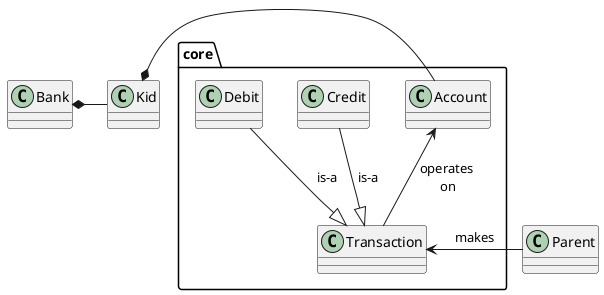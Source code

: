 @startuml

class Bank
class Kid
class Parent

package core {
    class Account
    class Transaction
    class Credit
    class Debit
}

Debit --|> Transaction : is-a
Credit --|> Transaction : is-a

Bank *- Kid
Kid *- Account
Account <-- Transaction :  operates \non
Transaction <-right- Parent : makes

@enduml